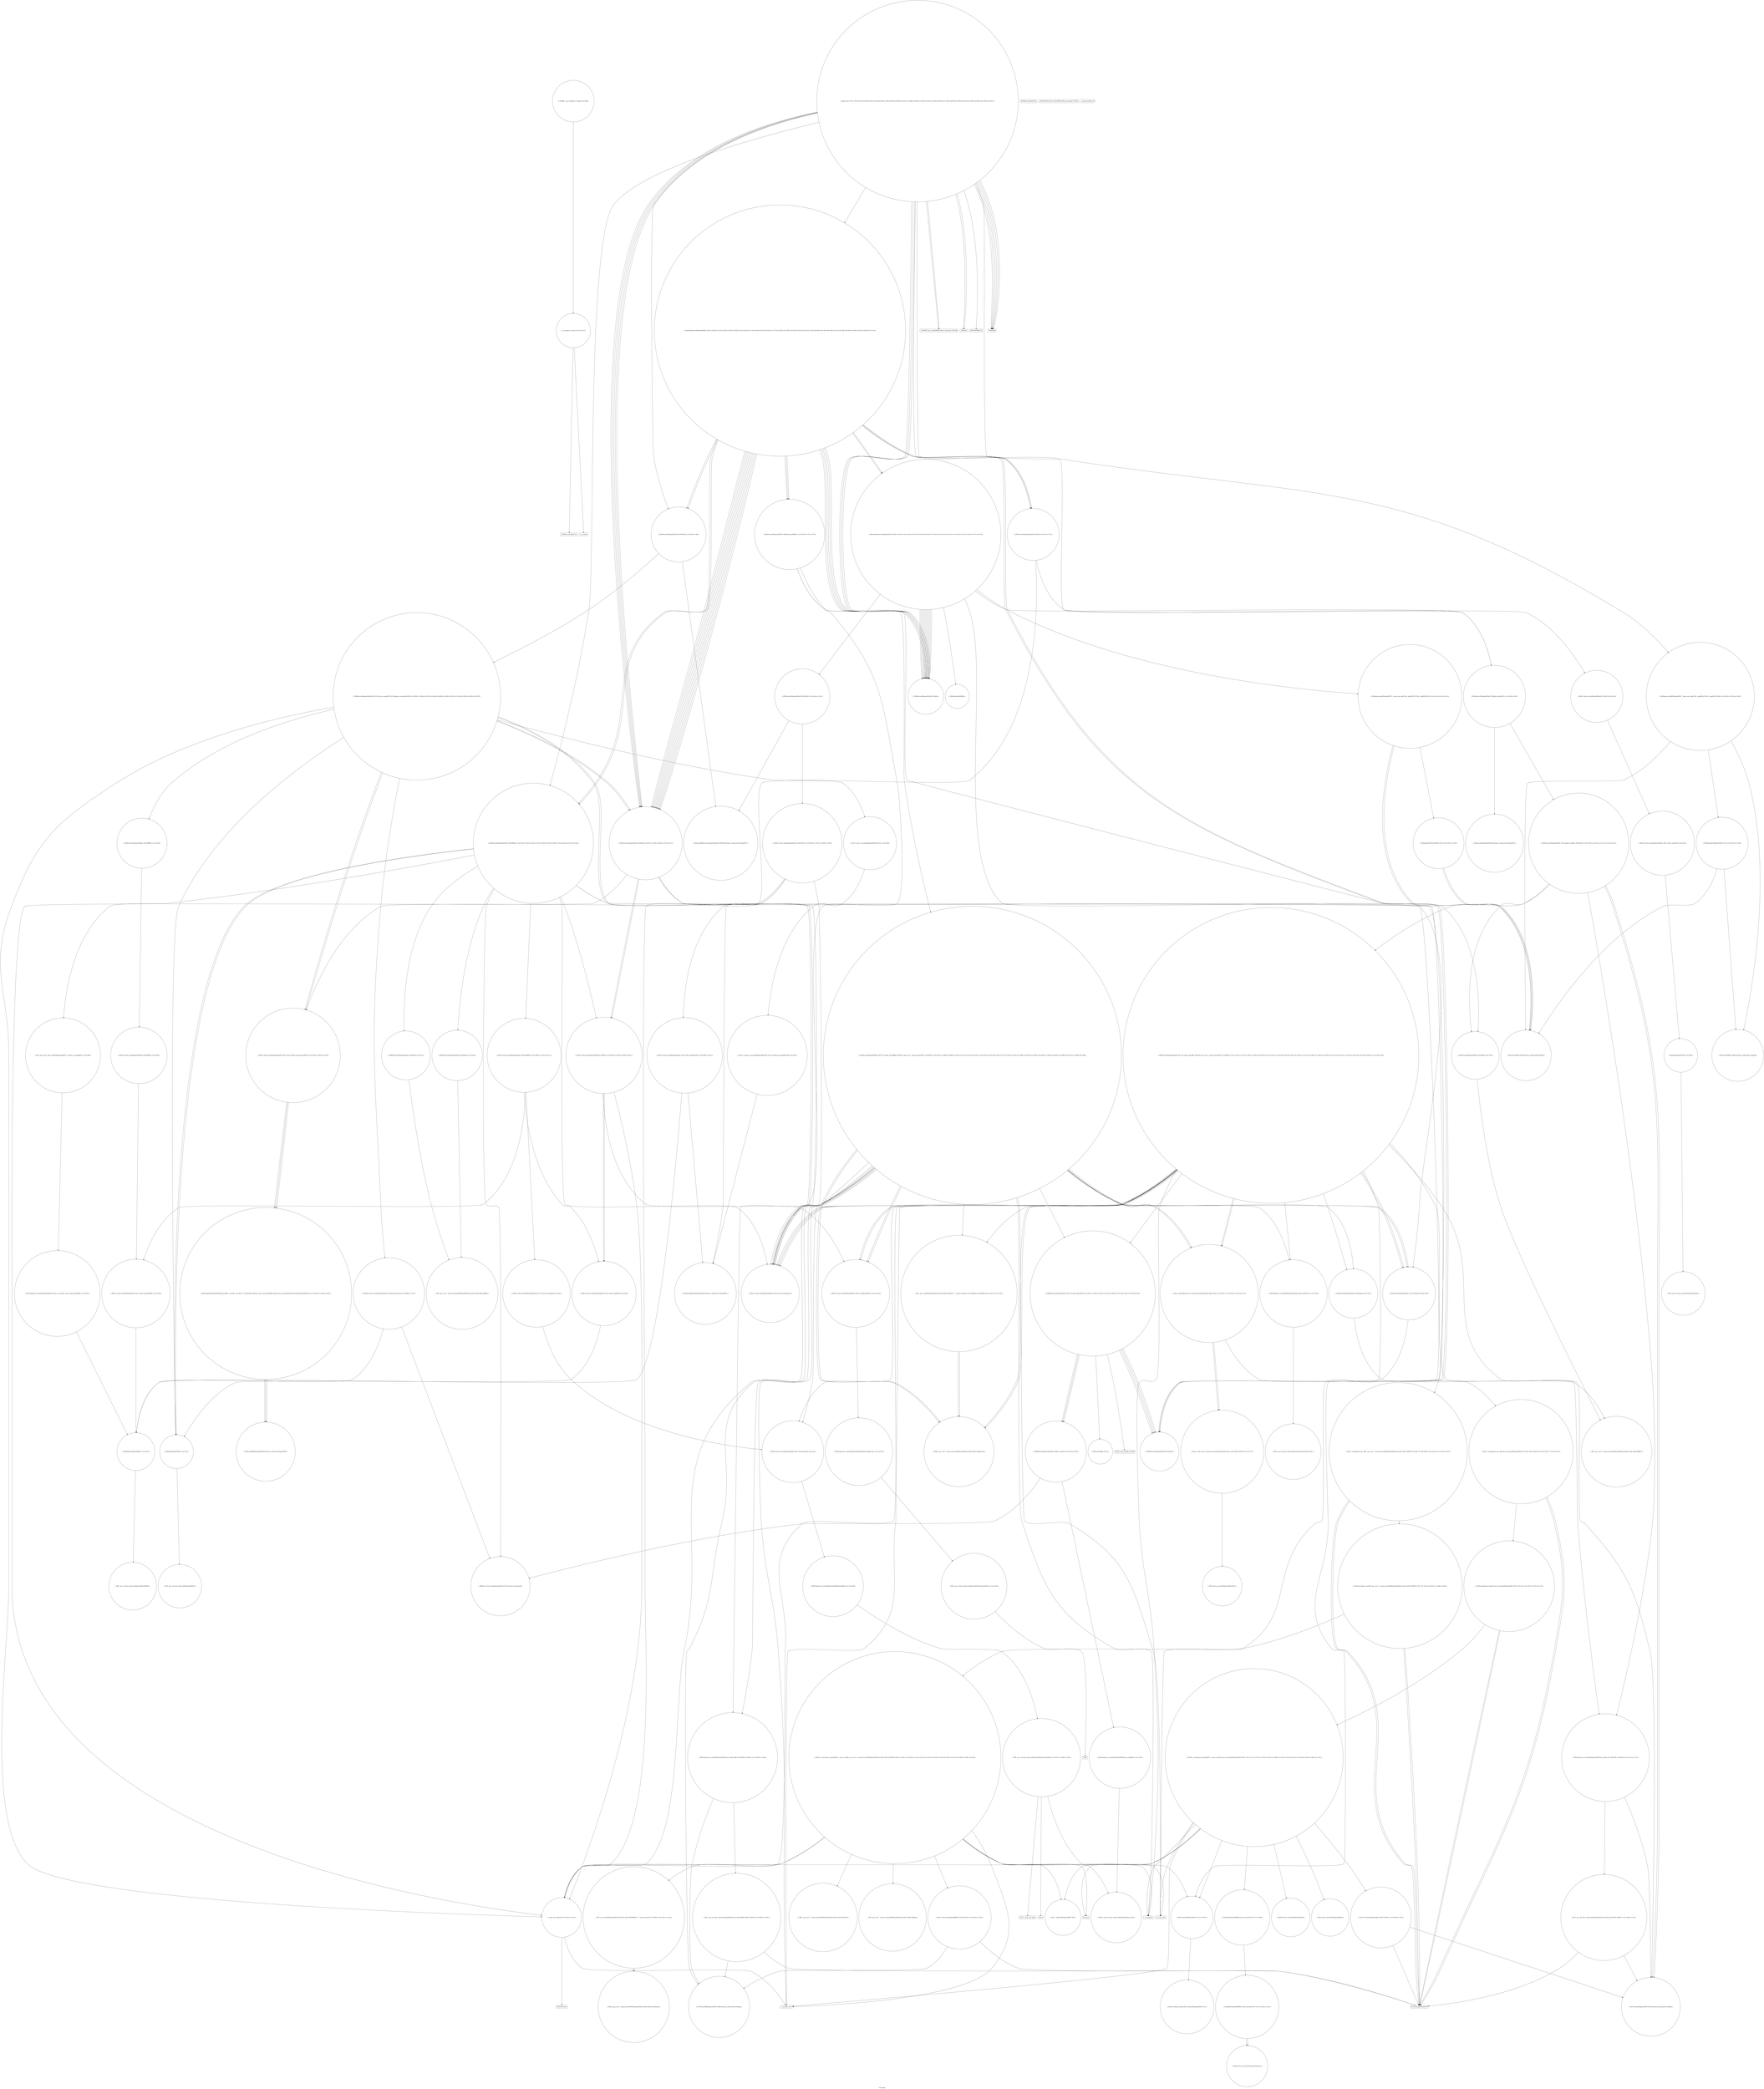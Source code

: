 digraph "Call Graph" {
	label="Call Graph";

	Node0x55aea0b8f510 [shape=record,shape=circle,label="{__cxx_global_var_init|{<s0>1|<s1>2}}"];
	Node0x55aea0b8f510:s0 -> Node0x55aea0b8f590[color=black];
	Node0x55aea0b8f510:s1 -> Node0x55aea0e4a4d0[color=black];
	Node0x55aea0e4e070 [shape=record,shape=circle,label="{_ZN9__gnu_cxx14__alloc_traitsISaISt4pairIiiEEE17_S_select_on_copyERKS3_|{<s0>208}}"];
	Node0x55aea0e4e070:s0 -> Node0x55aea0e4bbd0[color=black];
	Node0x55aea0e4a6d0 [shape=record,shape=circle,label="{_ZSt9make_pairIiiESt4pairINSt17__decay_and_stripIT_E6__typeENS1_IT0_E6__typeEEOS2_OS5_|{<s0>21|<s1>22|<s2>23}}"];
	Node0x55aea0e4a6d0:s0 -> Node0x55aea0e4afd0[color=black];
	Node0x55aea0e4a6d0:s1 -> Node0x55aea0e4afd0[color=black];
	Node0x55aea0e4a6d0:s2 -> Node0x55aea0e4b050[color=black];
	Node0x55aea0e4bbd0 [shape=record,shape=circle,label="{_ZNSt16allocator_traitsISaISt4pairIiiEEE37select_on_container_copy_constructionERKS2_|{<s0>222}}"];
	Node0x55aea0e4bbd0:s0 -> Node0x55aea0e4bc50[color=black];
	Node0x55aea0e4aa50 [shape=record,shape=circle,label="{_ZNSt6vectorISt4pairIiiESaIS1_EEaSEOS3_|{<s0>65|<s1>66}}"];
	Node0x55aea0e4aa50:s0 -> Node0x55aea0e4dc70[color=black];
	Node0x55aea0e4aa50:s1 -> Node0x55aea0e4c350[color=black];
	Node0x55aea0e4bf50 [shape=record,shape=circle,label="{_ZNSt20__uninitialized_copyILb0EE13__uninit_copyIN9__gnu_cxx17__normal_iteratorIPKSt4pairIiiESt6vectorIS5_SaIS5_EEEEPS5_EET0_T_SE_SD_|{<s0>230|<s1>231|<s2>232|<s3>233|<s4>234|<s5>235|<s6>236|<s7>237|<s8>238|<s9>239|<s10>240}}"];
	Node0x55aea0e4bf50:s0 -> Node0x55aea0e4bfd0[color=black];
	Node0x55aea0e4bf50:s1 -> Node0x55aea0e4d5f0[color=black];
	Node0x55aea0e4bf50:s2 -> Node0x55aea0e4c0d0[color=black];
	Node0x55aea0e4bf50:s3 -> Node0x55aea0e4c050[color=black];
	Node0x55aea0e4bf50:s4 -> Node0x55aea0e4c150[color=black];
	Node0x55aea0e4bf50:s5 -> Node0x55aea0e4b950[color=black];
	Node0x55aea0e4bf50:s6 -> Node0x55aea0e4d770[color=black];
	Node0x55aea0e4bf50:s7 -> Node0x55aea0e4cb70[color=black];
	Node0x55aea0e4bf50:s8 -> Node0x55aea0e4cbf0[color=black];
	Node0x55aea0e4bf50:s9 -> Node0x55aea0e4d7f0[color=black];
	Node0x55aea0e4bf50:s10 -> Node0x55aea0e4cc70[color=black];
	Node0x55aea0e4add0 [shape=record,shape=Mrecord,label="{_ZStlsISt11char_traitsIcEERSt13basic_ostreamIcT_ES5_PKc}"];
	Node0x55aea0e4c2d0 [shape=record,shape=circle,label="{_ZN9__gnu_cxx17__normal_iteratorIPKSt4pairIiiESt6vectorIS2_SaIS2_EEEC2ERKS4_}"];
	Node0x55aea0e4b150 [shape=record,shape=circle,label="{_ZNSt4pairIiiEC2IiRiLb1EEEOT_OT0_|{<s0>107|<s1>108}}"];
	Node0x55aea0e4b150:s0 -> Node0x55aea0e4afd0[color=black];
	Node0x55aea0e4b150:s1 -> Node0x55aea0e4b0d0[color=black];
	Node0x55aea0e4c650 [shape=record,shape=circle,label="{_ZNSt12_Vector_baseISt4pairIiiESaIS1_EEC2Ev|{<s0>262}}"];
	Node0x55aea0e4c650:s0 -> Node0x55aea0e4c6d0[color=black];
	Node0x55aea0e4b4d0 [shape=record,shape=circle,label="{_ZN9__gnu_cxx13new_allocatorISt4pairIiiEE9constructIS2_JS2_EEEvPT_DpOT0_|{<s0>140|<s1>141}}"];
	Node0x55aea0e4b4d0:s0 -> Node0x55aea0e4b350[color=black];
	Node0x55aea0e4b4d0:s1 -> Node0x55aea0e4b550[color=black];
	Node0x55aea0e4c9d0 [shape=record,shape=circle,label="{_GLOBAL__sub_I_tokoharu_0_0.cpp|{<s0>292}}"];
	Node0x55aea0e4c9d0:s0 -> Node0x55aea0b8f510[color=black];
	Node0x55aea0e4b850 [shape=record,shape=circle,label="{_ZNK9__gnu_cxx17__normal_iteratorIPSt4pairIiiESt6vectorIS2_SaIS2_EEE4baseEv}"];
	Node0x55aea0e4cbf0 [shape=record,shape=Mrecord,label="{__cxa_end_catch}"];
	Node0x55aea0e4cf70 [shape=record,shape=circle,label="{_ZNKSt12_Vector_baseISt4pairIiiESaIS1_EE19_M_get_Tp_allocatorEv}"];
	Node0x55aea0e4d2f0 [shape=record,shape=circle,label="{_ZSt22__uninitialized_copy_aISt13move_iteratorIPSt4pairIiiEES3_S2_ET0_T_S6_S5_RSaIT1_E|{<s0>170|<s1>171|<s2>172}}"];
	Node0x55aea0e4d2f0:s0 -> Node0x55aea0e4b550[color=black];
	Node0x55aea0e4d2f0:s1 -> Node0x55aea0e4b550[color=black];
	Node0x55aea0e4d2f0:s2 -> Node0x55aea0e4d3f0[color=black];
	Node0x55aea0e4d670 [shape=record,shape=circle,label="{_ZNKSt13move_iteratorIPSt4pairIiiEEdeEv}"];
	Node0x55aea0e4d9f0 [shape=record,shape=circle,label="{_ZNSt13move_iteratorIPSt4pairIiiEEC2ES2_}"];
	Node0x55aea0e4dd70 [shape=record,shape=circle,label="{_ZSt4moveIRSaISt4pairIiiEEEONSt16remove_referenceIT_E4typeEOS5_}"];
	Node0x55aea0b8f590 [shape=record,shape=Mrecord,label="{_ZNSt8ios_base4InitC1Ev}"];
	Node0x55aea0e4e0f0 [shape=record,shape=circle,label="{_ZNSt12_Vector_baseISt4pairIiiESaIS1_EEC2EmRKS2_|{<s0>209|<s1>210|<s2>211}}"];
	Node0x55aea0e4e0f0:s0 -> Node0x55aea0e4bcd0[color=black];
	Node0x55aea0e4e0f0:s1 -> Node0x55aea0e4bd50[color=black];
	Node0x55aea0e4e0f0:s2 -> Node0x55aea0e4bdd0[color=black];
	Node0x55aea0e4a750 [shape=record,shape=circle,label="{_ZNKSt6vectorISt4pairIiiESaIS1_EE4sizeEv}"];
	Node0x55aea0e4bc50 [shape=record,shape=circle,label="{_ZNSaISt4pairIiiEEC2ERKS1_|{<s0>223}}"];
	Node0x55aea0e4bc50:s0 -> Node0x55aea0e4def0[color=black];
	Node0x55aea0e4aad0 [shape=record,shape=circle,label="{_ZNSt6vectorISt4pairIiiESaIS1_EED2Ev|{<s0>67|<s1>68|<s2>69|<s3>70|<s4>71}}"];
	Node0x55aea0e4aad0:s0 -> Node0x55aea0e4b8d0[color=black];
	Node0x55aea0e4aad0:s1 -> Node0x55aea0e4ba50[color=black];
	Node0x55aea0e4aad0:s2 -> Node0x55aea0e4bb50[color=black];
	Node0x55aea0e4aad0:s3 -> Node0x55aea0e4bb50[color=black];
	Node0x55aea0e4aad0:s4 -> Node0x55aea0e4cc70[color=black];
	Node0x55aea0e4bfd0 [shape=record,shape=circle,label="{_ZN9__gnu_cxxneIPKSt4pairIiiESt6vectorIS2_SaIS2_EEEEbRKNS_17__normal_iteratorIT_T0_EESD_|{<s0>241|<s1>242}}"];
	Node0x55aea0e4bfd0:s0 -> Node0x55aea0e4c1d0[color=black];
	Node0x55aea0e4bfd0:s1 -> Node0x55aea0e4c1d0[color=black];
	Node0x55aea0e4ae50 [shape=record,shape=Mrecord,label="{_ZNSolsEi}"];
	Node0x55aea0e4c350 [shape=record,shape=circle,label="{_ZNSt6vectorISt4pairIiiESaIS1_EE14_M_move_assignEOS3_St17integral_constantIbLb1EE|{<s0>245|<s1>246|<s2>247|<s3>248|<s4>249|<s5>250|<s6>251|<s7>252|<s8>253|<s9>254|<s10>255}}"];
	Node0x55aea0e4c350:s0 -> Node0x55aea0e4c3d0[color=black];
	Node0x55aea0e4c350:s1 -> Node0x55aea0e4c450[color=black];
	Node0x55aea0e4c350:s2 -> Node0x55aea0e4e170[color=black];
	Node0x55aea0e4c350:s3 -> Node0x55aea0e4de70[color=black];
	Node0x55aea0e4c350:s4 -> Node0x55aea0e4de70[color=black];
	Node0x55aea0e4c350:s5 -> Node0x55aea0e4b8d0[color=black];
	Node0x55aea0e4c350:s6 -> Node0x55aea0e4b8d0[color=black];
	Node0x55aea0e4c350:s7 -> Node0x55aea0e4c4d0[color=black];
	Node0x55aea0e4c350:s8 -> Node0x55aea0e4aad0[color=black];
	Node0x55aea0e4c350:s9 -> Node0x55aea0e4aad0[color=black];
	Node0x55aea0e4c350:s10 -> Node0x55aea0e4cc70[color=black];
	Node0x55aea0e4b1d0 [shape=record,shape=circle,label="{_ZNSt6vectorISt4pairIiiESaIS1_EE12emplace_backIJS1_EEEvDpOT_|{<s0>109|<s1>110|<s2>111|<s3>112|<s4>113}}"];
	Node0x55aea0e4b1d0:s0 -> Node0x55aea0e4b350[color=black];
	Node0x55aea0e4b1d0:s1 -> Node0x55aea0e4b2d0[color=black];
	Node0x55aea0e4b1d0:s2 -> Node0x55aea0e4b450[color=black];
	Node0x55aea0e4b1d0:s3 -> Node0x55aea0e4b350[color=black];
	Node0x55aea0e4b1d0:s4 -> Node0x55aea0e4b3d0[color=black];
	Node0x55aea0e4c6d0 [shape=record,shape=circle,label="{_ZNSt12_Vector_baseISt4pairIiiESaIS1_EE12_Vector_implC2Ev|{<s0>263}}"];
	Node0x55aea0e4c6d0:s0 -> Node0x55aea0e4c750[color=black];
	Node0x55aea0e4b550 [shape=record,shape=Mrecord,label="{llvm.memcpy.p0i8.p0i8.i64}"];
	Node0x55aea0e4b8d0 [shape=record,shape=circle,label="{_ZNSt12_Vector_baseISt4pairIiiESaIS1_EE19_M_get_Tp_allocatorEv}"];
	Node0x55aea0e4cc70 [shape=record,shape=circle,label="{__clang_call_terminate|{<s0>161|<s1>162}}"];
	Node0x55aea0e4cc70:s0 -> Node0x55aea0e4b950[color=black];
	Node0x55aea0e4cc70:s1 -> Node0x55aea0e4ccf0[color=black];
	Node0x55aea0e4cff0 [shape=record,shape=circle,label="{_ZNK9__gnu_cxx13new_allocatorISt4pairIiiEE8max_sizeEv}"];
	Node0x55aea0e4d370 [shape=record,shape=circle,label="{_ZSt32__make_move_if_noexcept_iteratorISt4pairIiiESt13move_iteratorIPS1_EET0_PT_|{<s0>173}}"];
	Node0x55aea0e4d370:s0 -> Node0x55aea0e4d9f0[color=black];
	Node0x55aea0e4d6f0 [shape=record,shape=circle,label="{_ZNSt13move_iteratorIPSt4pairIiiEEppEv}"];
	Node0x55aea0e4da70 [shape=record,shape=circle,label="{_ZN9__gnu_cxx13new_allocatorISt4pairIiiEE7destroyIS2_EEvPT_}"];
	Node0x55aea0e4ddf0 [shape=record,shape=circle,label="{_ZNSt12_Vector_baseISt4pairIiiESaIS1_EE12_Vector_implC2EOS2_|{<s0>200|<s1>201}}"];
	Node0x55aea0e4ddf0:s0 -> Node0x55aea0e4dd70[color=black];
	Node0x55aea0e4ddf0:s1 -> Node0x55aea0e4bc50[color=black];
	Node0x55aea0e4a450 [shape=record,shape=Mrecord,label="{_ZNSt8ios_base4InitD1Ev}"];
	Node0x55aea0e4e170 [shape=record,shape=circle,label="{_ZNSaISt4pairIiiEED2Ev|{<s0>212}}"];
	Node0x55aea0e4e170:s0 -> Node0x55aea0e4be50[color=black];
	Node0x55aea0e4a7d0 [shape=record,shape=circle,label="{_ZNSt4pairIiiEaSERKS0_}"];
	Node0x55aea0e4bcd0 [shape=record,shape=circle,label="{_ZNSt12_Vector_baseISt4pairIiiESaIS1_EE12_Vector_implC2ERKS2_|{<s0>224}}"];
	Node0x55aea0e4bcd0:s0 -> Node0x55aea0e4bc50[color=black];
	Node0x55aea0e4ab50 [shape=record,shape=circle,label="{_ZNSt6vectorISt4pairIiiESaIS1_EEC2Ev|{<s0>72|<s1>73}}"];
	Node0x55aea0e4ab50:s0 -> Node0x55aea0e4c650[color=black];
	Node0x55aea0e4ab50:s1 -> Node0x55aea0e4cc70[color=black];
	Node0x55aea0e4c050 [shape=record,shape=circle,label="{_ZSt10_ConstructISt4pairIiiEJRKS1_EEvPT_DpOT0_|{<s0>243|<s1>244}}"];
	Node0x55aea0e4c050:s0 -> Node0x55aea0e4c250[color=black];
	Node0x55aea0e4c050:s1 -> Node0x55aea0e4b550[color=black];
	Node0x55aea0e4aed0 [shape=record,shape=Mrecord,label="{_ZNSolsEPFRSoS_E}"];
	Node0x55aea0e4c3d0 [shape=record,shape=circle,label="{_ZNKSt12_Vector_baseISt4pairIiiESaIS1_EE13get_allocatorEv|{<s0>256|<s1>257}}"];
	Node0x55aea0e4c3d0:s0 -> Node0x55aea0e4cf70[color=black];
	Node0x55aea0e4c3d0:s1 -> Node0x55aea0e4bc50[color=black];
	Node0x55aea0e4b250 [shape=record,shape=circle,label="{_ZSt4moveIRSt4pairIiiEEONSt16remove_referenceIT_E4typeEOS4_}"];
	Node0x55aea0e4c750 [shape=record,shape=circle,label="{_ZNSaISt4pairIiiEEC2Ev|{<s0>264}}"];
	Node0x55aea0e4c750:s0 -> Node0x55aea0e4c7d0[color=black];
	Node0x55aea0e4b5d0 [shape=record,shape=circle,label="{_ZNKSt6vectorISt4pairIiiESaIS1_EE12_M_check_lenEmPKc|{<s0>142|<s1>143|<s2>144|<s3>145|<s4>146|<s5>147|<s6>148|<s7>149|<s8>150}}"];
	Node0x55aea0e4b5d0:s0 -> Node0x55aea0e4cd70[color=black];
	Node0x55aea0e4b5d0:s1 -> Node0x55aea0e4a750[color=black];
	Node0x55aea0e4b5d0:s2 -> Node0x55aea0e4cdf0[color=black];
	Node0x55aea0e4b5d0:s3 -> Node0x55aea0e4a750[color=black];
	Node0x55aea0e4b5d0:s4 -> Node0x55aea0e4a750[color=black];
	Node0x55aea0e4b5d0:s5 -> Node0x55aea0e4ce70[color=black];
	Node0x55aea0e4b5d0:s6 -> Node0x55aea0e4a750[color=black];
	Node0x55aea0e4b5d0:s7 -> Node0x55aea0e4cd70[color=black];
	Node0x55aea0e4b5d0:s8 -> Node0x55aea0e4cd70[color=black];
	Node0x55aea0e4b950 [shape=record,shape=Mrecord,label="{__cxa_begin_catch}"];
	Node0x55aea0e4ccf0 [shape=record,shape=Mrecord,label="{_ZSt9terminatev}"];
	Node0x55aea0e4d070 [shape=record,shape=circle,label="{_ZN9__gnu_cxx17__normal_iteratorIPSt4pairIiiESt6vectorIS2_SaIS2_EEEC2ERKS3_}"];
	Node0x55aea0e4d3f0 [shape=record,shape=circle,label="{_ZSt18uninitialized_copyISt13move_iteratorIPSt4pairIiiEES3_ET0_T_S6_S5_|{<s0>174|<s1>175|<s2>176}}"];
	Node0x55aea0e4d3f0:s0 -> Node0x55aea0e4b550[color=black];
	Node0x55aea0e4d3f0:s1 -> Node0x55aea0e4b550[color=black];
	Node0x55aea0e4d3f0:s2 -> Node0x55aea0e4d470[color=black];
	Node0x55aea0e4d770 [shape=record,shape=circle,label="{_ZSt8_DestroyIPSt4pairIiiEEvT_S3_|{<s0>191}}"];
	Node0x55aea0e4d770:s0 -> Node0x55aea0e4d970[color=black];
	Node0x55aea0e4daf0 [shape=record,shape=circle,label="{_ZNSt16allocator_traitsISaISt4pairIiiEEE10deallocateERS2_PS1_m|{<s0>194}}"];
	Node0x55aea0e4daf0:s0 -> Node0x55aea0e4db70[color=black];
	Node0x55aea0e4de70 [shape=record,shape=circle,label="{_ZNSt12_Vector_baseISt4pairIiiESaIS1_EE12_Vector_impl12_M_swap_dataERS4_|{<s0>202|<s1>203|<s2>204}}"];
	Node0x55aea0e4de70:s0 -> Node0x55aea0e4df70[color=black];
	Node0x55aea0e4de70:s1 -> Node0x55aea0e4df70[color=black];
	Node0x55aea0e4de70:s2 -> Node0x55aea0e4df70[color=black];
	Node0x55aea0e4a4d0 [shape=record,shape=Mrecord,label="{__cxa_atexit}"];
	Node0x55aea0e4e1f0 [shape=record,shape=circle,label="{_ZSt22__uninitialized_copy_aIN9__gnu_cxx17__normal_iteratorIPKSt4pairIiiESt6vectorIS3_SaIS3_EEEEPS3_S3_ET0_T_SC_SB_RSaIT1_E|{<s0>213|<s1>214|<s2>215}}"];
	Node0x55aea0e4e1f0:s0 -> Node0x55aea0e4b550[color=black];
	Node0x55aea0e4e1f0:s1 -> Node0x55aea0e4b550[color=black];
	Node0x55aea0e4e1f0:s2 -> Node0x55aea0e4bed0[color=black];
	Node0x55aea0e4a850 [shape=record,shape=circle,label="{_ZNSt6vectorISt4pairIiiESaIS1_EEC2EOS3_|{<s0>24|<s1>25}}"];
	Node0x55aea0e4a850:s0 -> Node0x55aea0e4dc70[color=black];
	Node0x55aea0e4a850:s1 -> Node0x55aea0e4dcf0[color=black];
	Node0x55aea0e4bd50 [shape=record,shape=circle,label="{_ZNSt12_Vector_baseISt4pairIiiESaIS1_EE17_M_create_storageEm|{<s0>225}}"];
	Node0x55aea0e4bd50:s0 -> Node0x55aea0e4b750[color=black];
	Node0x55aea0e4abd0 [shape=record,shape=circle,label="{_ZNSt6vectorISt4pairIiiESaIS1_EE9push_backERKS1_|{<s0>74|<s1>75|<s2>76}}"];
	Node0x55aea0e4abd0:s0 -> Node0x55aea0e4c850[color=black];
	Node0x55aea0e4abd0:s1 -> Node0x55aea0e4b450[color=black];
	Node0x55aea0e4abd0:s2 -> Node0x55aea0e4c8d0[color=black];
	Node0x55aea0e4c0d0 [shape=record,shape=circle,label="{_ZNK9__gnu_cxx17__normal_iteratorIPKSt4pairIiiESt6vectorIS2_SaIS2_EEEdeEv}"];
	Node0x55aea0e4af50 [shape=record,shape=Mrecord,label="{_ZSt4endlIcSt11char_traitsIcEERSt13basic_ostreamIT_T0_ES6_}"];
	Node0x55aea0e4c450 [shape=record,shape=circle,label="{_ZNSt6vectorISt4pairIiiESaIS1_EEC2ERKS2_|{<s0>258}}"];
	Node0x55aea0e4c450:s0 -> Node0x55aea0e4c550[color=black];
	Node0x55aea0e4b2d0 [shape=record,shape=circle,label="{_ZNSt16allocator_traitsISaISt4pairIiiEEE9constructIS1_JS1_EEEvRS2_PT_DpOT0_|{<s0>114|<s1>115}}"];
	Node0x55aea0e4b2d0:s0 -> Node0x55aea0e4b350[color=black];
	Node0x55aea0e4b2d0:s1 -> Node0x55aea0e4b4d0[color=black];
	Node0x55aea0e4c7d0 [shape=record,shape=circle,label="{_ZN9__gnu_cxx13new_allocatorISt4pairIiiEEC2Ev}"];
	Node0x55aea0e4b650 [shape=record,shape=circle,label="{_ZN9__gnu_cxxmiIPSt4pairIiiESt6vectorIS2_SaIS2_EEEENS_17__normal_iteratorIT_T0_E15difference_typeERKSA_SD_|{<s0>151|<s1>152}}"];
	Node0x55aea0e4b650:s0 -> Node0x55aea0e4b850[color=black];
	Node0x55aea0e4b650:s1 -> Node0x55aea0e4b850[color=black];
	Node0x55aea0e4b9d0 [shape=record,shape=circle,label="{_ZNSt16allocator_traitsISaISt4pairIiiEEE7destroyIS1_EEvRS2_PT_|{<s0>158}}"];
	Node0x55aea0e4b9d0:s0 -> Node0x55aea0e4da70[color=black];
	Node0x55aea0e4cd70 [shape=record,shape=circle,label="{_ZNKSt6vectorISt4pairIiiESaIS1_EE8max_sizeEv|{<s0>163|<s1>164}}"];
	Node0x55aea0e4cd70:s0 -> Node0x55aea0e4cf70[color=black];
	Node0x55aea0e4cd70:s1 -> Node0x55aea0e4cef0[color=black];
	Node0x55aea0e4d0f0 [shape=record,shape=circle,label="{_ZNSt16allocator_traitsISaISt4pairIiiEEE8allocateERS2_m|{<s0>166}}"];
	Node0x55aea0e4d0f0:s0 -> Node0x55aea0e4d170[color=black];
	Node0x55aea0e4d470 [shape=record,shape=circle,label="{_ZNSt20__uninitialized_copyILb0EE13__uninit_copyISt13move_iteratorIPSt4pairIiiEES5_EET0_T_S8_S7_|{<s0>177|<s1>178|<s2>179|<s3>180|<s4>181|<s5>182|<s6>183|<s7>184|<s8>185|<s9>186|<s10>187}}"];
	Node0x55aea0e4d470:s0 -> Node0x55aea0e4d4f0[color=black];
	Node0x55aea0e4d470:s1 -> Node0x55aea0e4d5f0[color=black];
	Node0x55aea0e4d470:s2 -> Node0x55aea0e4d670[color=black];
	Node0x55aea0e4d470:s3 -> Node0x55aea0e4d570[color=black];
	Node0x55aea0e4d470:s4 -> Node0x55aea0e4d6f0[color=black];
	Node0x55aea0e4d470:s5 -> Node0x55aea0e4b950[color=black];
	Node0x55aea0e4d470:s6 -> Node0x55aea0e4d770[color=black];
	Node0x55aea0e4d470:s7 -> Node0x55aea0e4cb70[color=black];
	Node0x55aea0e4d470:s8 -> Node0x55aea0e4cbf0[color=black];
	Node0x55aea0e4d470:s9 -> Node0x55aea0e4d7f0[color=black];
	Node0x55aea0e4d470:s10 -> Node0x55aea0e4cc70[color=black];
	Node0x55aea0e4d7f0 [shape=record,shape=Mrecord,label="{llvm.trap}"];
	Node0x55aea0e4db70 [shape=record,shape=circle,label="{_ZN9__gnu_cxx13new_allocatorISt4pairIiiEE10deallocateEPS2_m|{<s0>195}}"];
	Node0x55aea0e4db70:s0 -> Node0x55aea0e4dbf0[color=black];
	Node0x55aea0e4def0 [shape=record,shape=circle,label="{_ZN9__gnu_cxx13new_allocatorISt4pairIiiEEC2ERKS3_}"];
	Node0x55aea0e4a550 [shape=record,shape=circle,label="{_Z6kiremeiSt6vectorISt4pairIiiESaIS1_EE|{<s0>3|<s1>4|<s2>5|<s3>6|<s4>7|<s5>8|<s6>9|<s7>10|<s8>11|<s9>12|<s10>13|<s11>14|<s12>15|<s13>16|<s14>17|<s15>18}}"];
	Node0x55aea0e4a550:s0 -> Node0x55aea0e4a5d0[color=black];
	Node0x55aea0e4a550:s1 -> Node0x55aea0e4a5d0[color=black];
	Node0x55aea0e4a550:s2 -> Node0x55aea0e4a5d0[color=black];
	Node0x55aea0e4a550:s3 -> Node0x55aea0e4a6d0[color=black];
	Node0x55aea0e4a550:s4 -> Node0x55aea0e4a650[color=black];
	Node0x55aea0e4a550:s5 -> Node0x55aea0e4a750[color=black];
	Node0x55aea0e4a550:s6 -> Node0x55aea0e4a5d0[color=black];
	Node0x55aea0e4a550:s7 -> Node0x55aea0e4a5d0[color=black];
	Node0x55aea0e4a550:s8 -> Node0x55aea0e4a7d0[color=black];
	Node0x55aea0e4a550:s9 -> Node0x55aea0e4a5d0[color=black];
	Node0x55aea0e4a550:s10 -> Node0x55aea0e4a5d0[color=black];
	Node0x55aea0e4a550:s11 -> Node0x55aea0e4a5d0[color=black];
	Node0x55aea0e4a550:s12 -> Node0x55aea0e4a5d0[color=black];
	Node0x55aea0e4a550:s13 -> Node0x55aea0e4a5d0[color=black];
	Node0x55aea0e4a550:s14 -> Node0x55aea0e4a5d0[color=black];
	Node0x55aea0e4a550:s15 -> Node0x55aea0e4a850[color=black];
	Node0x55aea0e4e270 [shape=record,shape=circle,label="{_ZNKSt6vectorISt4pairIiiESaIS1_EE5beginEv|{<s0>216}}"];
	Node0x55aea0e4e270:s0 -> Node0x55aea0e4c2d0[color=black];
	Node0x55aea0e4a8d0 [shape=record,shape=circle,label="{_Z4calciiSt6vectorISt4pairIiiESaIS1_EE|{<s0>26|<s1>27|<s2>28|<s3>29|<s4>30|<s5>31|<s6>32|<s7>33|<s8>34|<s9>35|<s10>36|<s11>37|<s12>38|<s13>39|<s14>40|<s15>41|<s16>42|<s17>43|<s18>44|<s19>45|<s20>46|<s21>47|<s22>48|<s23>49|<s24>50|<s25>51|<s26>52|<s27>53}}"];
	Node0x55aea0e4a8d0:s0 -> Node0x55aea0e4a950[color=black];
	Node0x55aea0e4a8d0:s1 -> Node0x55aea0e4a550[color=black];
	Node0x55aea0e4a8d0:s2 -> Node0x55aea0e4aa50[color=black];
	Node0x55aea0e4a8d0:s3 -> Node0x55aea0e4aad0[color=black];
	Node0x55aea0e4a8d0:s4 -> Node0x55aea0e4aad0[color=black];
	Node0x55aea0e4a8d0:s5 -> Node0x55aea0e4a950[color=black];
	Node0x55aea0e4a8d0:s6 -> Node0x55aea0e4a550[color=black];
	Node0x55aea0e4a8d0:s7 -> Node0x55aea0e4aa50[color=black];
	Node0x55aea0e4a8d0:s8 -> Node0x55aea0e4aad0[color=black];
	Node0x55aea0e4a8d0:s9 -> Node0x55aea0e4aad0[color=black];
	Node0x55aea0e4a8d0:s10 -> Node0x55aea0e4ab50[color=black];
	Node0x55aea0e4a8d0:s11 -> Node0x55aea0e4ab50[color=black];
	Node0x55aea0e4a8d0:s12 -> Node0x55aea0e4a750[color=black];
	Node0x55aea0e4a8d0:s13 -> Node0x55aea0e4a5d0[color=black];
	Node0x55aea0e4a8d0:s14 -> Node0x55aea0e4a5d0[color=black];
	Node0x55aea0e4a8d0:s15 -> Node0x55aea0e4a5d0[color=black];
	Node0x55aea0e4a8d0:s16 -> Node0x55aea0e4abd0[color=black];
	Node0x55aea0e4a8d0:s17 -> Node0x55aea0e4aad0[color=black];
	Node0x55aea0e4a8d0:s18 -> Node0x55aea0e4aad0[color=black];
	Node0x55aea0e4a8d0:s19 -> Node0x55aea0e4aad0[color=black];
	Node0x55aea0e4a8d0:s20 -> Node0x55aea0e4aad0[color=black];
	Node0x55aea0e4a8d0:s21 -> Node0x55aea0e4a5d0[color=black];
	Node0x55aea0e4a8d0:s22 -> Node0x55aea0e4abd0[color=black];
	Node0x55aea0e4a8d0:s23 -> Node0x55aea0e4a750[color=black];
	Node0x55aea0e4a8d0:s24 -> Node0x55aea0e4a5d0[color=black];
	Node0x55aea0e4a8d0:s25 -> Node0x55aea0e4abd0[color=black];
	Node0x55aea0e4a8d0:s26 -> Node0x55aea0e4aad0[color=black];
	Node0x55aea0e4a8d0:s27 -> Node0x55aea0e4aad0[color=black];
	Node0x55aea0e4bdd0 [shape=record,shape=circle,label="{_ZNSt12_Vector_baseISt4pairIiiESaIS1_EE12_Vector_implD2Ev|{<s0>226}}"];
	Node0x55aea0e4bdd0:s0 -> Node0x55aea0e4e170[color=black];
	Node0x55aea0e4ac50 [shape=record,shape=circle,label="{main|{<s0>77|<s1>78|<s2>79|<s3>80|<s4>81|<s5>82|<s6>83|<s7>84|<s8>85|<s9>86|<s10>87|<s11>88|<s12>89|<s13>90|<s14>91|<s15>92|<s16>93|<s17>94|<s18>95|<s19>96|<s20>97|<s21>98|<s22>99|<s23>100|<s24>101}}"];
	Node0x55aea0e4ac50:s0 -> Node0x55aea0e4acd0[color=black];
	Node0x55aea0e4ac50:s1 -> Node0x55aea0e4acd0[color=black];
	Node0x55aea0e4ac50:s2 -> Node0x55aea0e4acd0[color=black];
	Node0x55aea0e4ac50:s3 -> Node0x55aea0e4acd0[color=black];
	Node0x55aea0e4ac50:s4 -> Node0x55aea0e4ab50[color=black];
	Node0x55aea0e4ac50:s5 -> Node0x55aea0e4ad50[color=black];
	Node0x55aea0e4ac50:s6 -> Node0x55aea0e4a650[color=black];
	Node0x55aea0e4ac50:s7 -> Node0x55aea0e4acd0[color=black];
	Node0x55aea0e4ac50:s8 -> Node0x55aea0e4acd0[color=black];
	Node0x55aea0e4ac50:s9 -> Node0x55aea0e4a950[color=black];
	Node0x55aea0e4ac50:s10 -> Node0x55aea0e4a8d0[color=black];
	Node0x55aea0e4ac50:s11 -> Node0x55aea0e4aa50[color=black];
	Node0x55aea0e4ac50:s12 -> Node0x55aea0e4aad0[color=black];
	Node0x55aea0e4ac50:s13 -> Node0x55aea0e4aad0[color=black];
	Node0x55aea0e4ac50:s14 -> Node0x55aea0e4aad0[color=black];
	Node0x55aea0e4ac50:s15 -> Node0x55aea0e4a5d0[color=black];
	Node0x55aea0e4ac50:s16 -> Node0x55aea0e4a5d0[color=black];
	Node0x55aea0e4ac50:s17 -> Node0x55aea0e4a5d0[color=black];
	Node0x55aea0e4ac50:s18 -> Node0x55aea0e4add0[color=black];
	Node0x55aea0e4ac50:s19 -> Node0x55aea0e4ae50[color=black];
	Node0x55aea0e4ac50:s20 -> Node0x55aea0e4add0[color=black];
	Node0x55aea0e4ac50:s21 -> Node0x55aea0e4ae50[color=black];
	Node0x55aea0e4ac50:s22 -> Node0x55aea0e4aed0[color=black];
	Node0x55aea0e4ac50:s23 -> Node0x55aea0e4aad0[color=black];
	Node0x55aea0e4ac50:s24 -> Node0x55aea0e4aad0[color=black];
	Node0x55aea0e4c150 [shape=record,shape=circle,label="{_ZN9__gnu_cxx17__normal_iteratorIPKSt4pairIiiESt6vectorIS2_SaIS2_EEEppEv}"];
	Node0x55aea0e4afd0 [shape=record,shape=circle,label="{_ZSt7forwardIiEOT_RNSt16remove_referenceIS0_E4typeE}"];
	Node0x55aea0e4c4d0 [shape=record,shape=circle,label="{_ZSt15__alloc_on_moveISaISt4pairIiiEEEvRT_S4_|{<s0>259}}"];
	Node0x55aea0e4c4d0:s0 -> Node0x55aea0e4c5d0[color=black];
	Node0x55aea0e4b350 [shape=record,shape=circle,label="{_ZSt7forwardISt4pairIiiEEOT_RNSt16remove_referenceIS2_E4typeE}"];
	Node0x55aea0e4c850 [shape=record,shape=circle,label="{_ZNSt16allocator_traitsISaISt4pairIiiEEE9constructIS1_JRKS1_EEEvRS2_PT_DpOT0_|{<s0>265|<s1>266}}"];
	Node0x55aea0e4c850:s0 -> Node0x55aea0e4c250[color=black];
	Node0x55aea0e4c850:s1 -> Node0x55aea0e4c950[color=black];
	Node0x55aea0e4b6d0 [shape=record,shape=circle,label="{_ZNSt6vectorISt4pairIiiESaIS1_EE5beginEv|{<s0>153}}"];
	Node0x55aea0e4b6d0:s0 -> Node0x55aea0e4d070[color=black];
	Node0x55aea0e4ba50 [shape=record,shape=circle,label="{_ZSt8_DestroyIPSt4pairIiiES1_EvT_S3_RSaIT0_E|{<s0>159}}"];
	Node0x55aea0e4ba50:s0 -> Node0x55aea0e4d770[color=black];
	Node0x55aea0e4cdf0 [shape=record,shape=Mrecord,label="{_ZSt20__throw_length_errorPKc}"];
	Node0x55aea0e4d170 [shape=record,shape=circle,label="{_ZN9__gnu_cxx13new_allocatorISt4pairIiiEE8allocateEmPKv|{<s0>167|<s1>168|<s2>169}}"];
	Node0x55aea0e4d170:s0 -> Node0x55aea0e4cff0[color=black];
	Node0x55aea0e4d170:s1 -> Node0x55aea0e4d1f0[color=black];
	Node0x55aea0e4d170:s2 -> Node0x55aea0e4d270[color=black];
	Node0x55aea0e4d4f0 [shape=record,shape=circle,label="{_ZStneIPSt4pairIiiEEbRKSt13move_iteratorIT_ES7_|{<s0>188}}"];
	Node0x55aea0e4d4f0:s0 -> Node0x55aea0e4d870[color=black];
	Node0x55aea0e4d870 [shape=record,shape=circle,label="{_ZSteqIPSt4pairIiiEEbRKSt13move_iteratorIT_ES7_|{<s0>192|<s1>193}}"];
	Node0x55aea0e4d870:s0 -> Node0x55aea0e4d8f0[color=black];
	Node0x55aea0e4d870:s1 -> Node0x55aea0e4d8f0[color=black];
	Node0x55aea0e4dbf0 [shape=record,shape=Mrecord,label="{_ZdlPv}"];
	Node0x55aea0e4df70 [shape=record,shape=circle,label="{_ZSt4swapIPSt4pairIiiEENSt9enable_ifIXsr6__and_ISt6__not_ISt15__is_tuple_likeIT_EESt21is_move_constructibleIS6_ESt18is_move_assignableIS6_EEE5valueEvE4typeERS6_SF_|{<s0>205|<s1>206|<s2>207}}"];
	Node0x55aea0e4df70:s0 -> Node0x55aea0e4dff0[color=black];
	Node0x55aea0e4df70:s1 -> Node0x55aea0e4dff0[color=black];
	Node0x55aea0e4df70:s2 -> Node0x55aea0e4dff0[color=black];
	Node0x55aea0e4a5d0 [shape=record,shape=circle,label="{_ZNSt6vectorISt4pairIiiESaIS1_EEixEm}"];
	Node0x55aea0e4e2f0 [shape=record,shape=circle,label="{_ZNKSt6vectorISt4pairIiiESaIS1_EE3endEv|{<s0>217}}"];
	Node0x55aea0e4e2f0:s0 -> Node0x55aea0e4c2d0[color=black];
	Node0x55aea0e4a950 [shape=record,shape=circle,label="{_ZNSt6vectorISt4pairIiiESaIS1_EEC2ERKS3_|{<s0>54|<s1>55|<s2>56|<s3>57|<s4>58|<s5>59|<s6>60|<s7>61|<s8>62|<s9>63|<s10>64}}"];
	Node0x55aea0e4a950:s0 -> Node0x55aea0e4a750[color=black];
	Node0x55aea0e4a950:s1 -> Node0x55aea0e4cf70[color=black];
	Node0x55aea0e4a950:s2 -> Node0x55aea0e4e070[color=black];
	Node0x55aea0e4a950:s3 -> Node0x55aea0e4e0f0[color=black];
	Node0x55aea0e4a950:s4 -> Node0x55aea0e4e170[color=black];
	Node0x55aea0e4a950:s5 -> Node0x55aea0e4e270[color=black];
	Node0x55aea0e4a950:s6 -> Node0x55aea0e4e2f0[color=black];
	Node0x55aea0e4a950:s7 -> Node0x55aea0e4b8d0[color=black];
	Node0x55aea0e4a950:s8 -> Node0x55aea0e4e1f0[color=black];
	Node0x55aea0e4a950:s9 -> Node0x55aea0e4e170[color=black];
	Node0x55aea0e4a950:s10 -> Node0x55aea0e4bb50[color=black];
	Node0x55aea0e4be50 [shape=record,shape=circle,label="{_ZN9__gnu_cxx13new_allocatorISt4pairIiiEED2Ev}"];
	Node0x55aea0e4acd0 [shape=record,shape=Mrecord,label="{_ZNSirsERi}"];
	Node0x55aea0e4c1d0 [shape=record,shape=circle,label="{_ZNK9__gnu_cxx17__normal_iteratorIPKSt4pairIiiESt6vectorIS2_SaIS2_EEE4baseEv}"];
	Node0x55aea0e4b050 [shape=record,shape=circle,label="{_ZNSt4pairIiiEC2IiiLb1EEEOT_OT0_|{<s0>105|<s1>106}}"];
	Node0x55aea0e4b050:s0 -> Node0x55aea0e4afd0[color=black];
	Node0x55aea0e4b050:s1 -> Node0x55aea0e4afd0[color=black];
	Node0x55aea0e4c550 [shape=record,shape=circle,label="{_ZNSt12_Vector_baseISt4pairIiiESaIS1_EEC2ERKS2_|{<s0>260}}"];
	Node0x55aea0e4c550:s0 -> Node0x55aea0e4bcd0[color=black];
	Node0x55aea0e4b3d0 [shape=record,shape=circle,label="{_ZNSt6vectorISt4pairIiiESaIS1_EE17_M_realloc_insertIJS1_EEEvN9__gnu_cxx17__normal_iteratorIPS1_S3_EEDpOT_|{<s0>116|<s1>117|<s2>118|<s3>119|<s4>120|<s5>121|<s6>122|<s7>123|<s8>124|<s9>125|<s10>126|<s11>127|<s12>128|<s13>129|<s14>130|<s15>131|<s16>132|<s17>133|<s18>134|<s19>135|<s20>136|<s21>137|<s22>138}}"];
	Node0x55aea0e4b3d0:s0 -> Node0x55aea0e4b5d0[color=black];
	Node0x55aea0e4b3d0:s1 -> Node0x55aea0e4b6d0[color=black];
	Node0x55aea0e4b3d0:s2 -> Node0x55aea0e4b650[color=black];
	Node0x55aea0e4b3d0:s3 -> Node0x55aea0e4b750[color=black];
	Node0x55aea0e4b3d0:s4 -> Node0x55aea0e4b350[color=black];
	Node0x55aea0e4b3d0:s5 -> Node0x55aea0e4b2d0[color=black];
	Node0x55aea0e4b3d0:s6 -> Node0x55aea0e4b850[color=black];
	Node0x55aea0e4b3d0:s7 -> Node0x55aea0e4b8d0[color=black];
	Node0x55aea0e4b3d0:s8 -> Node0x55aea0e4b7d0[color=black];
	Node0x55aea0e4b3d0:s9 -> Node0x55aea0e4b850[color=black];
	Node0x55aea0e4b3d0:s10 -> Node0x55aea0e4b8d0[color=black];
	Node0x55aea0e4b3d0:s11 -> Node0x55aea0e4b7d0[color=black];
	Node0x55aea0e4b3d0:s12 -> Node0x55aea0e4b950[color=black];
	Node0x55aea0e4b3d0:s13 -> Node0x55aea0e4b9d0[color=black];
	Node0x55aea0e4b3d0:s14 -> Node0x55aea0e4cbf0[color=black];
	Node0x55aea0e4b3d0:s15 -> Node0x55aea0e4b8d0[color=black];
	Node0x55aea0e4b3d0:s16 -> Node0x55aea0e4ba50[color=black];
	Node0x55aea0e4b3d0:s17 -> Node0x55aea0e4bad0[color=black];
	Node0x55aea0e4b3d0:s18 -> Node0x55aea0e4cb70[color=black];
	Node0x55aea0e4b3d0:s19 -> Node0x55aea0e4b8d0[color=black];
	Node0x55aea0e4b3d0:s20 -> Node0x55aea0e4ba50[color=black];
	Node0x55aea0e4b3d0:s21 -> Node0x55aea0e4bad0[color=black];
	Node0x55aea0e4b3d0:s22 -> Node0x55aea0e4cc70[color=black];
	Node0x55aea0e4c8d0 [shape=record,shape=circle,label="{_ZNSt6vectorISt4pairIiiESaIS1_EE17_M_realloc_insertIJRKS1_EEEvN9__gnu_cxx17__normal_iteratorIPS1_S3_EEDpOT_|{<s0>267|<s1>268|<s2>269|<s3>270|<s4>271|<s5>272|<s6>273|<s7>274|<s8>275|<s9>276|<s10>277|<s11>278|<s12>279|<s13>280|<s14>281|<s15>282|<s16>283|<s17>284|<s18>285|<s19>286|<s20>287|<s21>288|<s22>289}}"];
	Node0x55aea0e4c8d0:s0 -> Node0x55aea0e4b5d0[color=black];
	Node0x55aea0e4c8d0:s1 -> Node0x55aea0e4b6d0[color=black];
	Node0x55aea0e4c8d0:s2 -> Node0x55aea0e4b650[color=black];
	Node0x55aea0e4c8d0:s3 -> Node0x55aea0e4b750[color=black];
	Node0x55aea0e4c8d0:s4 -> Node0x55aea0e4c250[color=black];
	Node0x55aea0e4c8d0:s5 -> Node0x55aea0e4c850[color=black];
	Node0x55aea0e4c8d0:s6 -> Node0x55aea0e4b850[color=black];
	Node0x55aea0e4c8d0:s7 -> Node0x55aea0e4b8d0[color=black];
	Node0x55aea0e4c8d0:s8 -> Node0x55aea0e4b7d0[color=black];
	Node0x55aea0e4c8d0:s9 -> Node0x55aea0e4b850[color=black];
	Node0x55aea0e4c8d0:s10 -> Node0x55aea0e4b8d0[color=black];
	Node0x55aea0e4c8d0:s11 -> Node0x55aea0e4b7d0[color=black];
	Node0x55aea0e4c8d0:s12 -> Node0x55aea0e4b950[color=black];
	Node0x55aea0e4c8d0:s13 -> Node0x55aea0e4b9d0[color=black];
	Node0x55aea0e4c8d0:s14 -> Node0x55aea0e4cbf0[color=black];
	Node0x55aea0e4c8d0:s15 -> Node0x55aea0e4b8d0[color=black];
	Node0x55aea0e4c8d0:s16 -> Node0x55aea0e4ba50[color=black];
	Node0x55aea0e4c8d0:s17 -> Node0x55aea0e4bad0[color=black];
	Node0x55aea0e4c8d0:s18 -> Node0x55aea0e4cb70[color=black];
	Node0x55aea0e4c8d0:s19 -> Node0x55aea0e4b8d0[color=black];
	Node0x55aea0e4c8d0:s20 -> Node0x55aea0e4ba50[color=black];
	Node0x55aea0e4c8d0:s21 -> Node0x55aea0e4bad0[color=black];
	Node0x55aea0e4c8d0:s22 -> Node0x55aea0e4cc70[color=black];
	Node0x55aea0e4b750 [shape=record,shape=circle,label="{_ZNSt12_Vector_baseISt4pairIiiESaIS1_EE11_M_allocateEm|{<s0>154}}"];
	Node0x55aea0e4b750:s0 -> Node0x55aea0e4d0f0[color=black];
	Node0x55aea0e4bad0 [shape=record,shape=circle,label="{_ZNSt12_Vector_baseISt4pairIiiESaIS1_EE13_M_deallocateEPS1_m|{<s0>160}}"];
	Node0x55aea0e4bad0:s0 -> Node0x55aea0e4daf0[color=black];
	Node0x55aea0e4ce70 [shape=record,shape=circle,label="{_ZSt3maxImERKT_S2_S2_}"];
	Node0x55aea0e4d1f0 [shape=record,shape=Mrecord,label="{_ZSt17__throw_bad_allocv}"];
	Node0x55aea0e4d570 [shape=record,shape=circle,label="{_ZSt10_ConstructISt4pairIiiEJS1_EEvPT_DpOT0_|{<s0>189|<s1>190}}"];
	Node0x55aea0e4d570:s0 -> Node0x55aea0e4b350[color=black];
	Node0x55aea0e4d570:s1 -> Node0x55aea0e4b550[color=black];
	Node0x55aea0e4d8f0 [shape=record,shape=circle,label="{_ZNKSt13move_iteratorIPSt4pairIiiEE4baseEv}"];
	Node0x55aea0e4dc70 [shape=record,shape=circle,label="{_ZSt4moveIRSt6vectorISt4pairIiiESaIS2_EEEONSt16remove_referenceIT_E4typeEOS7_}"];
	Node0x55aea0e4dff0 [shape=record,shape=circle,label="{_ZSt4moveIRPSt4pairIiiEEONSt16remove_referenceIT_E4typeEOS5_}"];
	Node0x55aea0e4a650 [shape=record,shape=circle,label="{_ZNSt6vectorISt4pairIiiESaIS1_EE9push_backEOS1_|{<s0>19|<s1>20}}"];
	Node0x55aea0e4a650:s0 -> Node0x55aea0e4b250[color=black];
	Node0x55aea0e4a650:s1 -> Node0x55aea0e4b1d0[color=black];
	Node0x55aea0e4bb50 [shape=record,shape=circle,label="{_ZNSt12_Vector_baseISt4pairIiiESaIS1_EED2Ev|{<s0>218|<s1>219|<s2>220|<s3>221}}"];
	Node0x55aea0e4bb50:s0 -> Node0x55aea0e4bad0[color=black];
	Node0x55aea0e4bb50:s1 -> Node0x55aea0e4bdd0[color=black];
	Node0x55aea0e4bb50:s2 -> Node0x55aea0e4bdd0[color=black];
	Node0x55aea0e4bb50:s3 -> Node0x55aea0e4cc70[color=black];
	Node0x55aea0e4a9d0 [shape=record,shape=Mrecord,label="{__gxx_personality_v0}"];
	Node0x55aea0e4bed0 [shape=record,shape=circle,label="{_ZSt18uninitialized_copyIN9__gnu_cxx17__normal_iteratorIPKSt4pairIiiESt6vectorIS3_SaIS3_EEEEPS3_ET0_T_SC_SB_|{<s0>227|<s1>228|<s2>229}}"];
	Node0x55aea0e4bed0:s0 -> Node0x55aea0e4b550[color=black];
	Node0x55aea0e4bed0:s1 -> Node0x55aea0e4b550[color=black];
	Node0x55aea0e4bed0:s2 -> Node0x55aea0e4bf50[color=black];
	Node0x55aea0e4ad50 [shape=record,shape=circle,label="{_ZSt9make_pairIiRiESt4pairINSt17__decay_and_stripIT_E6__typeENS2_IT0_E6__typeEEOS3_OS6_|{<s0>102|<s1>103|<s2>104}}"];
	Node0x55aea0e4ad50:s0 -> Node0x55aea0e4afd0[color=black];
	Node0x55aea0e4ad50:s1 -> Node0x55aea0e4b0d0[color=black];
	Node0x55aea0e4ad50:s2 -> Node0x55aea0e4b150[color=black];
	Node0x55aea0e4c250 [shape=record,shape=circle,label="{_ZSt7forwardIRKSt4pairIiiEEOT_RNSt16remove_referenceIS4_E4typeE}"];
	Node0x55aea0e4b0d0 [shape=record,shape=circle,label="{_ZSt7forwardIRiEOT_RNSt16remove_referenceIS1_E4typeE}"];
	Node0x55aea0e4c5d0 [shape=record,shape=circle,label="{_ZSt18__do_alloc_on_moveISaISt4pairIiiEEEvRT_S4_St17integral_constantIbLb1EE|{<s0>261}}"];
	Node0x55aea0e4c5d0:s0 -> Node0x55aea0e4dd70[color=black];
	Node0x55aea0e4b450 [shape=record,shape=circle,label="{_ZNSt6vectorISt4pairIiiESaIS1_EE3endEv|{<s0>139}}"];
	Node0x55aea0e4b450:s0 -> Node0x55aea0e4d070[color=black];
	Node0x55aea0e4c950 [shape=record,shape=circle,label="{_ZN9__gnu_cxx13new_allocatorISt4pairIiiEE9constructIS2_JRKS2_EEEvPT_DpOT0_|{<s0>290|<s1>291}}"];
	Node0x55aea0e4c950:s0 -> Node0x55aea0e4c250[color=black];
	Node0x55aea0e4c950:s1 -> Node0x55aea0e4b550[color=black];
	Node0x55aea0e4b7d0 [shape=record,shape=circle,label="{_ZSt34__uninitialized_move_if_noexcept_aIPSt4pairIiiES2_SaIS1_EET0_T_S5_S4_RT1_|{<s0>155|<s1>156|<s2>157}}"];
	Node0x55aea0e4b7d0:s0 -> Node0x55aea0e4d370[color=black];
	Node0x55aea0e4b7d0:s1 -> Node0x55aea0e4d370[color=black];
	Node0x55aea0e4b7d0:s2 -> Node0x55aea0e4d2f0[color=black];
	Node0x55aea0e4cb70 [shape=record,shape=Mrecord,label="{__cxa_rethrow}"];
	Node0x55aea0e4cef0 [shape=record,shape=circle,label="{_ZNSt16allocator_traitsISaISt4pairIiiEEE8max_sizeERKS2_|{<s0>165}}"];
	Node0x55aea0e4cef0:s0 -> Node0x55aea0e4cff0[color=black];
	Node0x55aea0e4d270 [shape=record,shape=Mrecord,label="{_Znwm}"];
	Node0x55aea0e4d5f0 [shape=record,shape=circle,label="{_ZSt11__addressofISt4pairIiiEEPT_RS2_}"];
	Node0x55aea0e4d970 [shape=record,shape=circle,label="{_ZNSt12_Destroy_auxILb1EE9__destroyIPSt4pairIiiEEEvT_S5_}"];
	Node0x55aea0e4dcf0 [shape=record,shape=circle,label="{_ZNSt12_Vector_baseISt4pairIiiESaIS1_EEC2EOS3_|{<s0>196|<s1>197|<s2>198|<s3>199}}"];
	Node0x55aea0e4dcf0:s0 -> Node0x55aea0e4b8d0[color=black];
	Node0x55aea0e4dcf0:s1 -> Node0x55aea0e4dd70[color=black];
	Node0x55aea0e4dcf0:s2 -> Node0x55aea0e4ddf0[color=black];
	Node0x55aea0e4dcf0:s3 -> Node0x55aea0e4de70[color=black];
}
